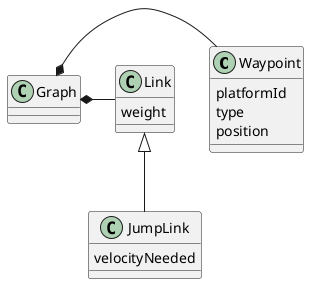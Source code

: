 @startuml

class Waypoint
{
    platformId
    type
    position
}

class Link
{
    weight
}

class JumpLink
{
    velocityNeeded
}

class Graph
{

}

Link <|-- JumpLink
Graph *- Waypoint
Graph *- Link

@enduml

Hypothèses :
- le graphe est dit "sparse", car le graphe est peu connecté (<< N²)
 --> Liste adjacence semble le moyen le plus efficace de stocker les données
